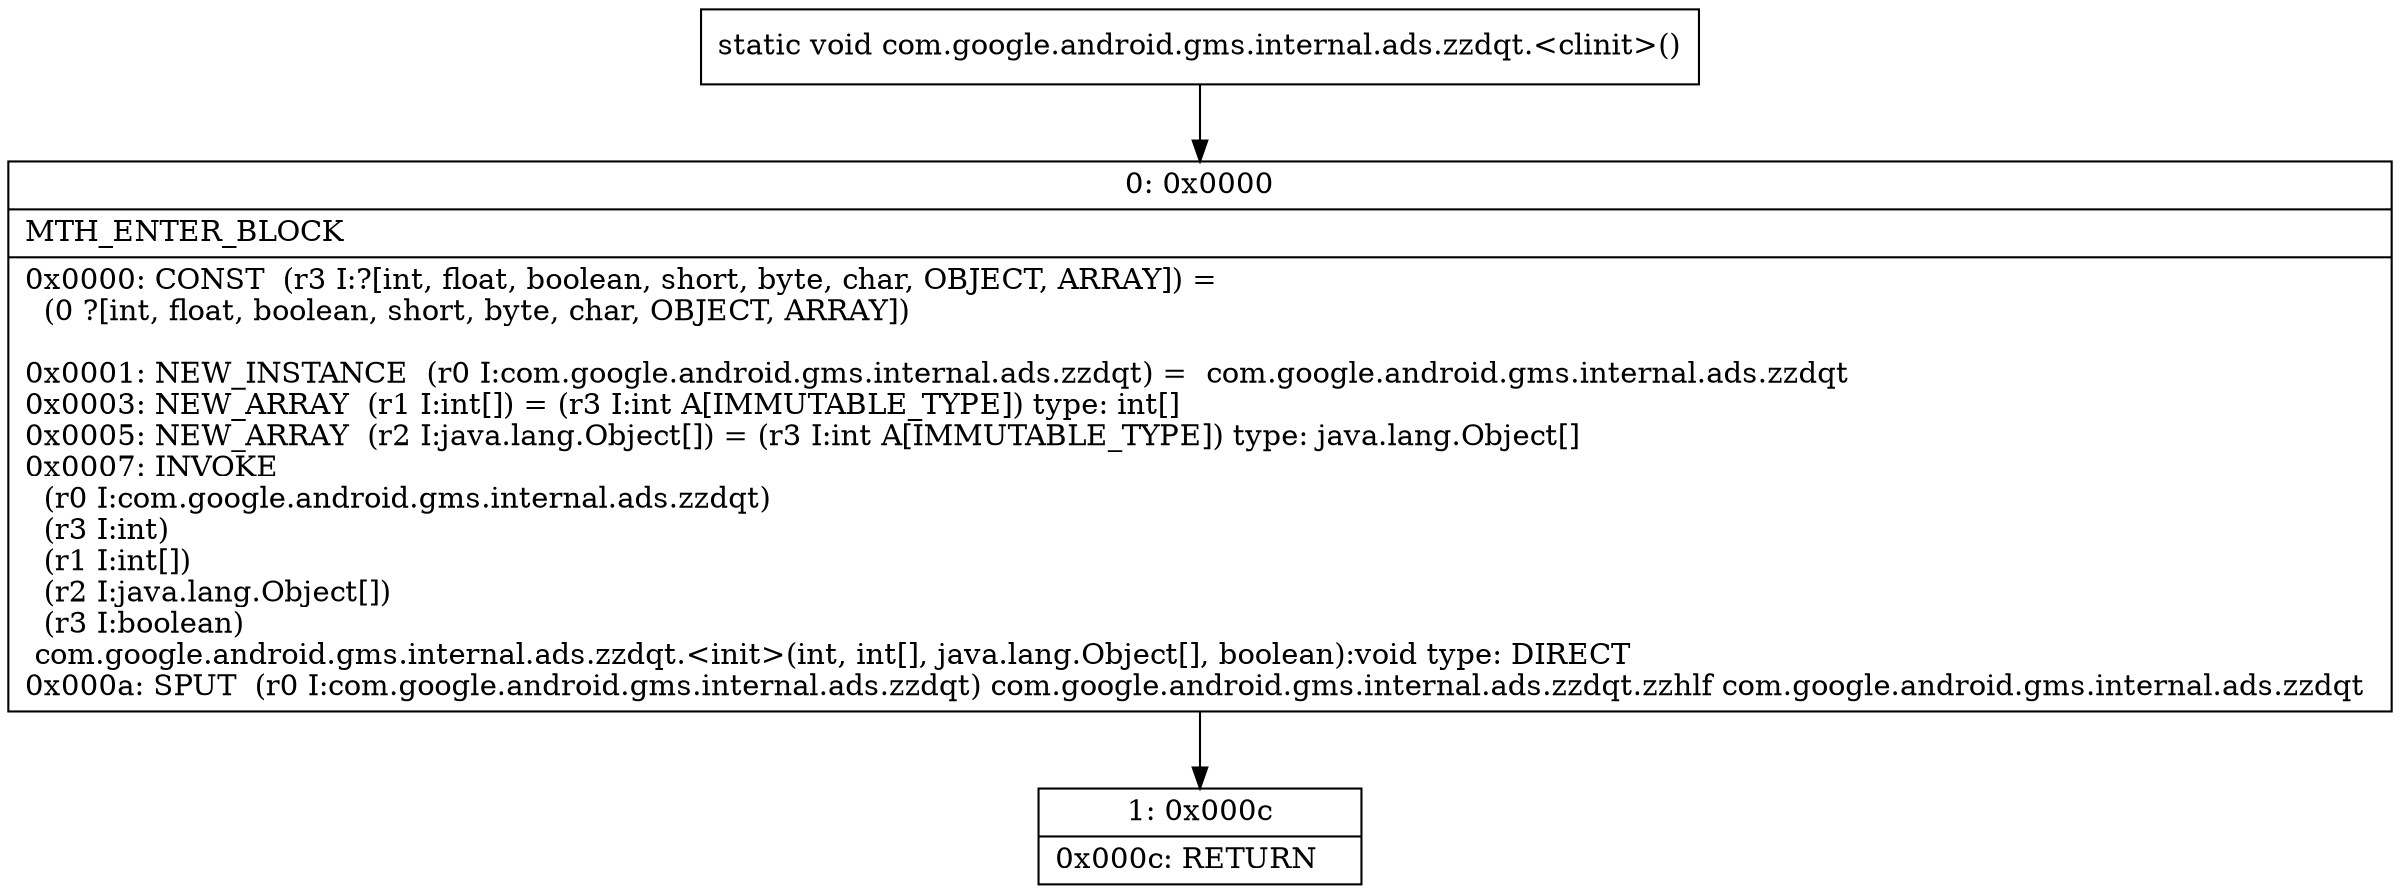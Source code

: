 digraph "CFG forcom.google.android.gms.internal.ads.zzdqt.\<clinit\>()V" {
Node_0 [shape=record,label="{0\:\ 0x0000|MTH_ENTER_BLOCK\l|0x0000: CONST  (r3 I:?[int, float, boolean, short, byte, char, OBJECT, ARRAY]) = \l  (0 ?[int, float, boolean, short, byte, char, OBJECT, ARRAY])\l \l0x0001: NEW_INSTANCE  (r0 I:com.google.android.gms.internal.ads.zzdqt) =  com.google.android.gms.internal.ads.zzdqt \l0x0003: NEW_ARRAY  (r1 I:int[]) = (r3 I:int A[IMMUTABLE_TYPE]) type: int[] \l0x0005: NEW_ARRAY  (r2 I:java.lang.Object[]) = (r3 I:int A[IMMUTABLE_TYPE]) type: java.lang.Object[] \l0x0007: INVOKE  \l  (r0 I:com.google.android.gms.internal.ads.zzdqt)\l  (r3 I:int)\l  (r1 I:int[])\l  (r2 I:java.lang.Object[])\l  (r3 I:boolean)\l com.google.android.gms.internal.ads.zzdqt.\<init\>(int, int[], java.lang.Object[], boolean):void type: DIRECT \l0x000a: SPUT  (r0 I:com.google.android.gms.internal.ads.zzdqt) com.google.android.gms.internal.ads.zzdqt.zzhlf com.google.android.gms.internal.ads.zzdqt \l}"];
Node_1 [shape=record,label="{1\:\ 0x000c|0x000c: RETURN   \l}"];
MethodNode[shape=record,label="{static void com.google.android.gms.internal.ads.zzdqt.\<clinit\>() }"];
MethodNode -> Node_0;
Node_0 -> Node_1;
}

